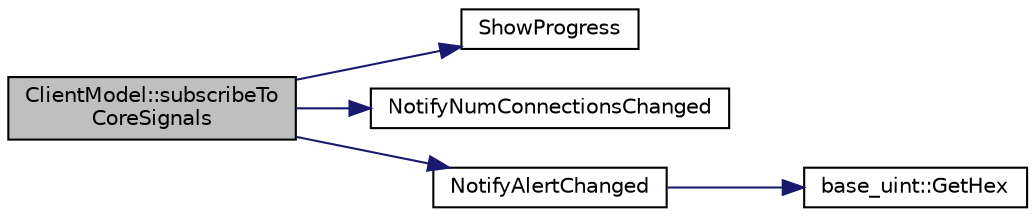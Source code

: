 digraph "ClientModel::subscribeToCoreSignals"
{
  edge [fontname="Helvetica",fontsize="10",labelfontname="Helvetica",labelfontsize="10"];
  node [fontname="Helvetica",fontsize="10",shape=record];
  rankdir="LR";
  Node445 [label="ClientModel::subscribeTo\lCoreSignals",height=0.2,width=0.4,color="black", fillcolor="grey75", style="filled", fontcolor="black"];
  Node445 -> Node446 [color="midnightblue",fontsize="10",style="solid",fontname="Helvetica"];
  Node446 [label="ShowProgress",height=0.2,width=0.4,color="black", fillcolor="white", style="filled",URL="$d9/d3d/clientmodel_8cpp.html#a2a0f0b996679bcf94acb2c877ee2e497"];
  Node445 -> Node447 [color="midnightblue",fontsize="10",style="solid",fontname="Helvetica"];
  Node447 [label="NotifyNumConnectionsChanged",height=0.2,width=0.4,color="black", fillcolor="white", style="filled",URL="$d9/d3d/clientmodel_8cpp.html#ab423505e8b4ea206176a9a97521e2e6c"];
  Node445 -> Node448 [color="midnightblue",fontsize="10",style="solid",fontname="Helvetica"];
  Node448 [label="NotifyAlertChanged",height=0.2,width=0.4,color="black", fillcolor="white", style="filled",URL="$d9/d3d/clientmodel_8cpp.html#a56d7176c1c1b26f7108c096790d136d8"];
  Node448 -> Node449 [color="midnightblue",fontsize="10",style="solid",fontname="Helvetica"];
  Node449 [label="base_uint::GetHex",height=0.2,width=0.4,color="black", fillcolor="white", style="filled",URL="$da/df7/classbase__uint.html#ae5e7b7481de91ebead20eebd5d685441"];
}
